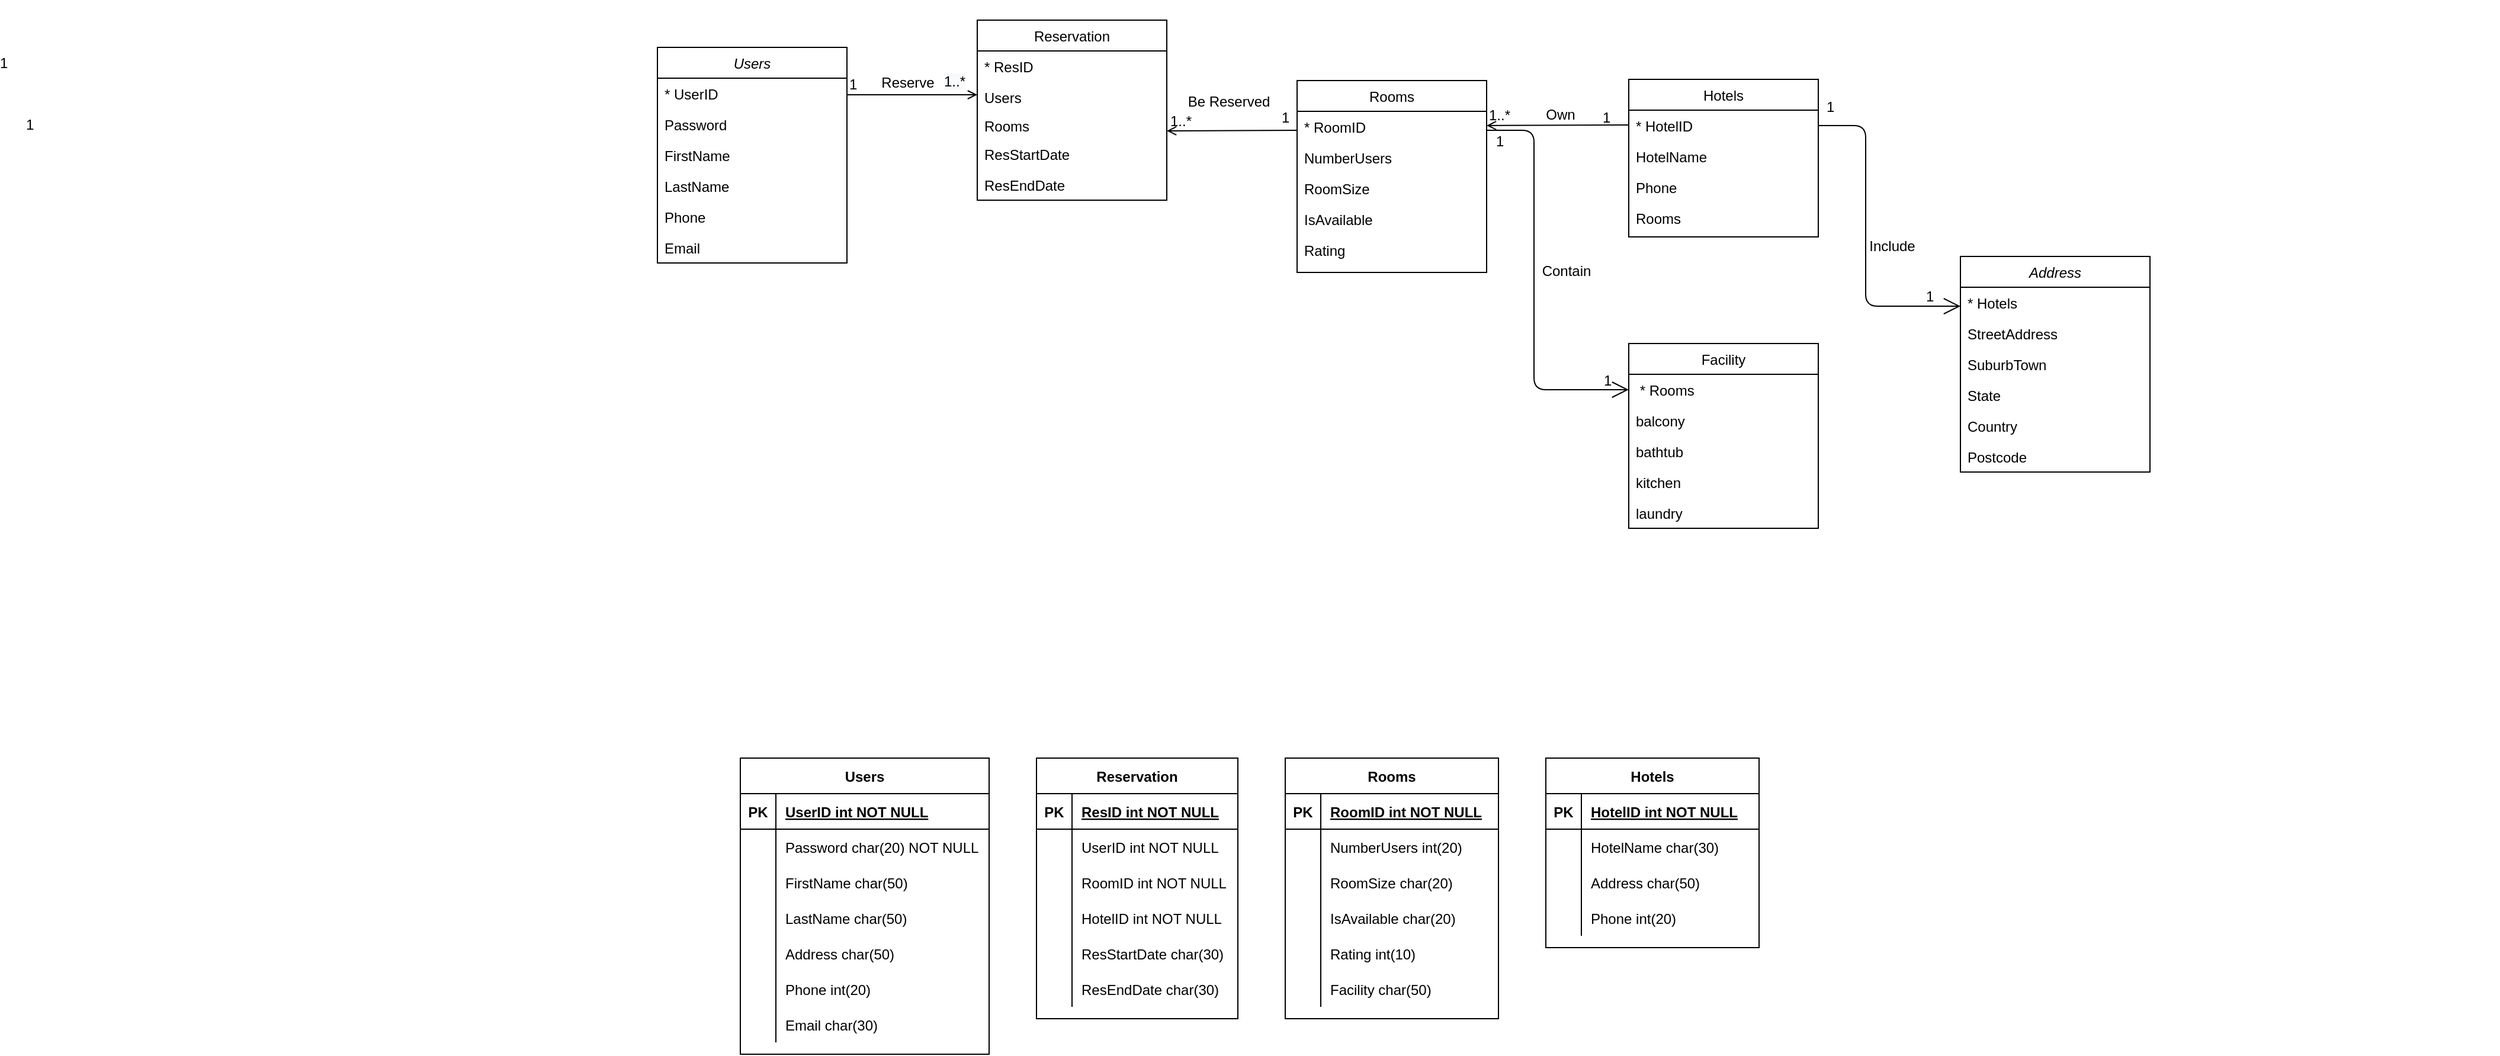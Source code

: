 <mxfile version="14.6.6" type="github">
  <diagram id="C5RBs43oDa-KdzZeNtuy" name="Page-1">
    <mxGraphModel dx="1684" dy="470" grid="1" gridSize="10" guides="1" tooltips="1" connect="1" arrows="1" fold="1" page="1" pageScale="1" pageWidth="827" pageHeight="1169" math="0" shadow="0">
      <root>
        <mxCell id="WIyWlLk6GJQsqaUBKTNV-0" />
        <mxCell id="WIyWlLk6GJQsqaUBKTNV-1" parent="WIyWlLk6GJQsqaUBKTNV-0" />
        <mxCell id="zkfFHV4jXpPFQw0GAbJ--0" value="Users" style="swimlane;fontStyle=2;align=center;verticalAlign=top;childLayout=stackLayout;horizontal=1;startSize=26;horizontalStack=0;resizeParent=1;resizeLast=0;collapsible=1;marginBottom=0;rounded=0;shadow=0;strokeWidth=1;" parent="WIyWlLk6GJQsqaUBKTNV-1" vertex="1">
          <mxGeometry x="100" y="110" width="160" height="182" as="geometry">
            <mxRectangle x="230" y="140" width="160" height="26" as="alternateBounds" />
          </mxGeometry>
        </mxCell>
        <mxCell id="zkfFHV4jXpPFQw0GAbJ--1" value="* UserID" style="text;align=left;verticalAlign=top;spacingLeft=4;spacingRight=4;overflow=hidden;rotatable=0;points=[[0,0.5],[1,0.5]];portConstraint=eastwest;" parent="zkfFHV4jXpPFQw0GAbJ--0" vertex="1">
          <mxGeometry y="26" width="160" height="26" as="geometry" />
        </mxCell>
        <mxCell id="JBIzJtHqkmHOPbMTB4zy-3" value="Password" style="text;align=left;verticalAlign=top;spacingLeft=4;spacingRight=4;overflow=hidden;rotatable=0;points=[[0,0.5],[1,0.5]];portConstraint=eastwest;rounded=0;shadow=0;html=0;" parent="zkfFHV4jXpPFQw0GAbJ--0" vertex="1">
          <mxGeometry y="52" width="160" height="26" as="geometry" />
        </mxCell>
        <mxCell id="JBIzJtHqkmHOPbMTB4zy-0" value="FirstName" style="text;align=left;verticalAlign=top;spacingLeft=4;spacingRight=4;overflow=hidden;rotatable=0;points=[[0,0.5],[1,0.5]];portConstraint=eastwest;rounded=0;shadow=0;html=0;" parent="zkfFHV4jXpPFQw0GAbJ--0" vertex="1">
          <mxGeometry y="78" width="160" height="26" as="geometry" />
        </mxCell>
        <mxCell id="JBIzJtHqkmHOPbMTB4zy-1" value="LastName" style="text;align=left;verticalAlign=top;spacingLeft=4;spacingRight=4;overflow=hidden;rotatable=0;points=[[0,0.5],[1,0.5]];portConstraint=eastwest;rounded=0;shadow=0;html=0;" parent="zkfFHV4jXpPFQw0GAbJ--0" vertex="1">
          <mxGeometry y="104" width="160" height="26" as="geometry" />
        </mxCell>
        <mxCell id="7ll0qIc1e07MQMsC1kQw-104" value="1" style="resizable=0;align=left;verticalAlign=bottom;labelBackgroundColor=none;fontSize=12;" connectable="0" vertex="1" parent="zkfFHV4jXpPFQw0GAbJ--0">
          <mxGeometry y="130" width="160" as="geometry">
            <mxPoint x="-557" y="-108" as="offset" />
          </mxGeometry>
        </mxCell>
        <mxCell id="7ll0qIc1e07MQMsC1kQw-105" value="1" style="resizable=0;align=left;verticalAlign=bottom;labelBackgroundColor=none;fontSize=12;" connectable="0" vertex="1" parent="zkfFHV4jXpPFQw0GAbJ--0">
          <mxGeometry y="130" width="160" as="geometry">
            <mxPoint x="-535" y="-56" as="offset" />
          </mxGeometry>
        </mxCell>
        <mxCell id="zkfFHV4jXpPFQw0GAbJ--2" value="Phone" style="text;align=left;verticalAlign=top;spacingLeft=4;spacingRight=4;overflow=hidden;rotatable=0;points=[[0,0.5],[1,0.5]];portConstraint=eastwest;rounded=0;shadow=0;html=0;" parent="zkfFHV4jXpPFQw0GAbJ--0" vertex="1">
          <mxGeometry y="130" width="160" height="26" as="geometry" />
        </mxCell>
        <mxCell id="zkfFHV4jXpPFQw0GAbJ--3" value="Email" style="text;align=left;verticalAlign=top;spacingLeft=4;spacingRight=4;overflow=hidden;rotatable=0;points=[[0,0.5],[1,0.5]];portConstraint=eastwest;rounded=0;shadow=0;html=0;" parent="zkfFHV4jXpPFQw0GAbJ--0" vertex="1">
          <mxGeometry y="156" width="160" height="26" as="geometry" />
        </mxCell>
        <mxCell id="zkfFHV4jXpPFQw0GAbJ--17" value="Rooms" style="swimlane;fontStyle=0;align=center;verticalAlign=top;childLayout=stackLayout;horizontal=1;startSize=26;horizontalStack=0;resizeParent=1;resizeLast=0;collapsible=1;marginBottom=0;rounded=0;shadow=0;strokeWidth=1;" parent="WIyWlLk6GJQsqaUBKTNV-1" vertex="1">
          <mxGeometry x="640" y="138" width="160" height="162" as="geometry">
            <mxRectangle x="550" y="140" width="160" height="26" as="alternateBounds" />
          </mxGeometry>
        </mxCell>
        <mxCell id="zkfFHV4jXpPFQw0GAbJ--18" value="* RoomID" style="text;align=left;verticalAlign=top;spacingLeft=4;spacingRight=4;overflow=hidden;rotatable=0;points=[[0,0.5],[1,0.5]];portConstraint=eastwest;" parent="zkfFHV4jXpPFQw0GAbJ--17" vertex="1">
          <mxGeometry y="26" width="160" height="26" as="geometry" />
        </mxCell>
        <mxCell id="zkfFHV4jXpPFQw0GAbJ--19" value="NumberUsers" style="text;align=left;verticalAlign=top;spacingLeft=4;spacingRight=4;overflow=hidden;rotatable=0;points=[[0,0.5],[1,0.5]];portConstraint=eastwest;rounded=0;shadow=0;html=0;" parent="zkfFHV4jXpPFQw0GAbJ--17" vertex="1">
          <mxGeometry y="52" width="160" height="26" as="geometry" />
        </mxCell>
        <mxCell id="zkfFHV4jXpPFQw0GAbJ--20" value="RoomSize" style="text;align=left;verticalAlign=top;spacingLeft=4;spacingRight=4;overflow=hidden;rotatable=0;points=[[0,0.5],[1,0.5]];portConstraint=eastwest;rounded=0;shadow=0;html=0;" parent="zkfFHV4jXpPFQw0GAbJ--17" vertex="1">
          <mxGeometry y="78" width="160" height="26" as="geometry" />
        </mxCell>
        <mxCell id="zkfFHV4jXpPFQw0GAbJ--22" value="IsAvailable" style="text;align=left;verticalAlign=top;spacingLeft=4;spacingRight=4;overflow=hidden;rotatable=0;points=[[0,0.5],[1,0.5]];portConstraint=eastwest;rounded=0;shadow=0;html=0;" parent="zkfFHV4jXpPFQw0GAbJ--17" vertex="1">
          <mxGeometry y="104" width="160" height="26" as="geometry" />
        </mxCell>
        <mxCell id="JBIzJtHqkmHOPbMTB4zy-9" value="Rating" style="text;align=left;verticalAlign=top;spacingLeft=4;spacingRight=4;overflow=hidden;rotatable=0;points=[[0,0.5],[1,0.5]];portConstraint=eastwest;rounded=0;shadow=0;html=0;" parent="zkfFHV4jXpPFQw0GAbJ--17" vertex="1">
          <mxGeometry y="130" width="160" height="26" as="geometry" />
        </mxCell>
        <mxCell id="JBIzJtHqkmHOPbMTB4zy-10" value="Hotels" style="swimlane;fontStyle=0;align=center;verticalAlign=top;childLayout=stackLayout;horizontal=1;startSize=26;horizontalStack=0;resizeParent=1;resizeLast=0;collapsible=1;marginBottom=0;rounded=0;shadow=0;strokeWidth=1;" parent="WIyWlLk6GJQsqaUBKTNV-1" vertex="1">
          <mxGeometry x="920" y="137" width="160" height="133" as="geometry">
            <mxRectangle x="550" y="140" width="160" height="26" as="alternateBounds" />
          </mxGeometry>
        </mxCell>
        <mxCell id="JBIzJtHqkmHOPbMTB4zy-11" value="* HotelID" style="text;align=left;verticalAlign=top;spacingLeft=4;spacingRight=4;overflow=hidden;rotatable=0;points=[[0,0.5],[1,0.5]];portConstraint=eastwest;" parent="JBIzJtHqkmHOPbMTB4zy-10" vertex="1">
          <mxGeometry y="26" width="160" height="26" as="geometry" />
        </mxCell>
        <mxCell id="JBIzJtHqkmHOPbMTB4zy-12" value="HotelName" style="text;align=left;verticalAlign=top;spacingLeft=4;spacingRight=4;overflow=hidden;rotatable=0;points=[[0,0.5],[1,0.5]];portConstraint=eastwest;rounded=0;shadow=0;html=0;" parent="JBIzJtHqkmHOPbMTB4zy-10" vertex="1">
          <mxGeometry y="52" width="160" height="26" as="geometry" />
        </mxCell>
        <mxCell id="JBIzJtHqkmHOPbMTB4zy-14" value="Phone" style="text;align=left;verticalAlign=top;spacingLeft=4;spacingRight=4;overflow=hidden;rotatable=0;points=[[0,0.5],[1,0.5]];portConstraint=eastwest;rounded=0;shadow=0;html=0;" parent="JBIzJtHqkmHOPbMTB4zy-10" vertex="1">
          <mxGeometry y="78" width="160" height="26" as="geometry" />
        </mxCell>
        <mxCell id="7ll0qIc1e07MQMsC1kQw-0" value="Rooms" style="text;align=left;verticalAlign=top;spacingLeft=4;spacingRight=4;overflow=hidden;rotatable=0;points=[[0,0.5],[1,0.5]];portConstraint=eastwest;rounded=0;shadow=0;html=0;" vertex="1" parent="JBIzJtHqkmHOPbMTB4zy-10">
          <mxGeometry y="104" width="160" height="26" as="geometry" />
        </mxCell>
        <mxCell id="JBIzJtHqkmHOPbMTB4zy-17" value="" style="endArrow=open;shadow=0;strokeWidth=1;rounded=0;endFill=1;edgeStyle=elbowEdgeStyle;elbow=vertical;" parent="WIyWlLk6GJQsqaUBKTNV-1" edge="1">
          <mxGeometry x="0.5" y="41" relative="1" as="geometry">
            <mxPoint x="920" y="175.5" as="sourcePoint" />
            <mxPoint x="800" y="176.5" as="targetPoint" />
            <mxPoint x="-40" y="32" as="offset" />
          </mxGeometry>
        </mxCell>
        <mxCell id="JBIzJtHqkmHOPbMTB4zy-20" value="1..*" style="resizable=0;align=left;verticalAlign=bottom;labelBackgroundColor=none;fontSize=12;" parent="WIyWlLk6GJQsqaUBKTNV-1" connectable="0" vertex="1">
          <mxGeometry x="800" y="176" as="geometry" />
        </mxCell>
        <mxCell id="JBIzJtHqkmHOPbMTB4zy-21" value="1" style="resizable=0;align=left;verticalAlign=bottom;labelBackgroundColor=none;fontSize=12;" parent="WIyWlLk6GJQsqaUBKTNV-1" connectable="0" vertex="1">
          <mxGeometry x="900" y="200" as="geometry">
            <mxPoint x="-4" y="-22" as="offset" />
          </mxGeometry>
        </mxCell>
        <mxCell id="JBIzJtHqkmHOPbMTB4zy-22" value="Own" style="text;html=1;resizable=0;points=[];;align=center;verticalAlign=middle;labelBackgroundColor=none;rounded=0;shadow=0;strokeWidth=1;fontSize=12;" parent="WIyWlLk6GJQsqaUBKTNV-1" vertex="1" connectable="0">
          <mxGeometry x="850" y="170" as="geometry">
            <mxPoint x="12" y="-3" as="offset" />
          </mxGeometry>
        </mxCell>
        <mxCell id="JBIzJtHqkmHOPbMTB4zy-23" value="Reservation" style="swimlane;fontStyle=0;align=center;verticalAlign=top;childLayout=stackLayout;horizontal=1;startSize=26;horizontalStack=0;resizeParent=1;resizeLast=0;collapsible=1;marginBottom=0;rounded=0;shadow=0;strokeWidth=1;" parent="WIyWlLk6GJQsqaUBKTNV-1" vertex="1">
          <mxGeometry x="370" y="87" width="160" height="152" as="geometry">
            <mxRectangle x="550" y="140" width="160" height="26" as="alternateBounds" />
          </mxGeometry>
        </mxCell>
        <mxCell id="JBIzJtHqkmHOPbMTB4zy-24" value="* ResID" style="text;align=left;verticalAlign=top;spacingLeft=4;spacingRight=4;overflow=hidden;rotatable=0;points=[[0,0.5],[1,0.5]];portConstraint=eastwest;" parent="JBIzJtHqkmHOPbMTB4zy-23" vertex="1">
          <mxGeometry y="26" width="160" height="26" as="geometry" />
        </mxCell>
        <mxCell id="JBIzJtHqkmHOPbMTB4zy-26" value="Users" style="text;align=left;verticalAlign=top;spacingLeft=4;spacingRight=4;overflow=hidden;rotatable=0;points=[[0,0.5],[1,0.5]];portConstraint=eastwest;rounded=0;shadow=0;html=0;" parent="JBIzJtHqkmHOPbMTB4zy-23" vertex="1">
          <mxGeometry y="52" width="160" height="24" as="geometry" />
        </mxCell>
        <mxCell id="JBIzJtHqkmHOPbMTB4zy-38" value="Rooms" style="text;align=left;verticalAlign=top;spacingLeft=4;spacingRight=4;overflow=hidden;rotatable=0;points=[[0,0.5],[1,0.5]];portConstraint=eastwest;rounded=0;shadow=0;html=0;" parent="JBIzJtHqkmHOPbMTB4zy-23" vertex="1">
          <mxGeometry y="76" width="160" height="24" as="geometry" />
        </mxCell>
        <mxCell id="JBIzJtHqkmHOPbMTB4zy-27" value="ResStartDate" style="text;align=left;verticalAlign=top;spacingLeft=4;spacingRight=4;overflow=hidden;rotatable=0;points=[[0,0.5],[1,0.5]];portConstraint=eastwest;rounded=0;shadow=0;html=0;" parent="JBIzJtHqkmHOPbMTB4zy-23" vertex="1">
          <mxGeometry y="100" width="160" height="26" as="geometry" />
        </mxCell>
        <mxCell id="JBIzJtHqkmHOPbMTB4zy-28" value="ResEndDate" style="text;align=left;verticalAlign=top;spacingLeft=4;spacingRight=4;overflow=hidden;rotatable=0;points=[[0,0.5],[1,0.5]];portConstraint=eastwest;rounded=0;shadow=0;html=0;" parent="JBIzJtHqkmHOPbMTB4zy-23" vertex="1">
          <mxGeometry y="126" width="160" height="26" as="geometry" />
        </mxCell>
        <mxCell id="JBIzJtHqkmHOPbMTB4zy-29" value="" style="endArrow=open;shadow=0;strokeWidth=1;rounded=0;endFill=1;edgeStyle=elbowEdgeStyle;elbow=vertical;exitX=1;exitY=0.5;exitDx=0;exitDy=0;" parent="WIyWlLk6GJQsqaUBKTNV-1" source="JBIzJtHqkmHOPbMTB4zy-1" edge="1">
          <mxGeometry x="0.5" y="41" relative="1" as="geometry">
            <mxPoint x="400" y="161.059" as="sourcePoint" />
            <mxPoint x="370" y="150" as="targetPoint" />
            <mxPoint x="-40" y="32" as="offset" />
            <Array as="points">
              <mxPoint x="320" y="150" />
              <mxPoint x="320" y="160" />
              <mxPoint x="280" y="200" />
            </Array>
          </mxGeometry>
        </mxCell>
        <mxCell id="JBIzJtHqkmHOPbMTB4zy-30" value="1" style="resizable=0;align=left;verticalAlign=bottom;labelBackgroundColor=none;fontSize=12;" parent="JBIzJtHqkmHOPbMTB4zy-29" connectable="0" vertex="1">
          <mxGeometry x="-1" relative="1" as="geometry">
            <mxPoint y="-77" as="offset" />
          </mxGeometry>
        </mxCell>
        <mxCell id="JBIzJtHqkmHOPbMTB4zy-31" value="Reserve" style="text;html=1;resizable=0;points=[];;align=center;verticalAlign=middle;labelBackgroundColor=none;rounded=0;shadow=0;strokeWidth=1;fontSize=12;" parent="JBIzJtHqkmHOPbMTB4zy-29" vertex="1" connectable="0">
          <mxGeometry x="0.5" y="49" relative="1" as="geometry">
            <mxPoint x="-13" y="39" as="offset" />
          </mxGeometry>
        </mxCell>
        <mxCell id="JBIzJtHqkmHOPbMTB4zy-34" value="" style="endArrow=open;shadow=0;strokeWidth=1;rounded=0;endFill=1;edgeStyle=elbowEdgeStyle;elbow=vertical;" parent="WIyWlLk6GJQsqaUBKTNV-1" edge="1">
          <mxGeometry x="0.5" y="41" relative="1" as="geometry">
            <mxPoint x="640" y="180" as="sourcePoint" />
            <mxPoint x="530" y="181" as="targetPoint" />
            <mxPoint x="-40" y="32" as="offset" />
          </mxGeometry>
        </mxCell>
        <mxCell id="JBIzJtHqkmHOPbMTB4zy-35" value="1" style="resizable=0;align=left;verticalAlign=bottom;labelBackgroundColor=none;fontSize=12;" parent="WIyWlLk6GJQsqaUBKTNV-1" connectable="0" vertex="1">
          <mxGeometry x="279.999" y="230.001" as="geometry">
            <mxPoint x="345" y="-52" as="offset" />
          </mxGeometry>
        </mxCell>
        <mxCell id="JBIzJtHqkmHOPbMTB4zy-37" value="1..*" style="resizable=0;align=left;verticalAlign=bottom;labelBackgroundColor=none;fontSize=12;" parent="WIyWlLk6GJQsqaUBKTNV-1" connectable="0" vertex="1">
          <mxGeometry x="540" y="310" width="160" as="geometry">
            <mxPoint x="-9" y="-129" as="offset" />
          </mxGeometry>
        </mxCell>
        <mxCell id="chgeKdV6xjUnpp4yry-1-0" value="Be Reserved" style="text;html=1;resizable=0;points=[];;align=center;verticalAlign=middle;labelBackgroundColor=none;rounded=0;shadow=0;strokeWidth=1;fontSize=12;" parent="WIyWlLk6GJQsqaUBKTNV-1" vertex="1" connectable="0">
          <mxGeometry x="600" y="70" as="geometry">
            <mxPoint x="-18" y="86" as="offset" />
          </mxGeometry>
        </mxCell>
        <mxCell id="7ll0qIc1e07MQMsC1kQw-1" value="Users" style="shape=table;startSize=30;container=1;collapsible=1;childLayout=tableLayout;fixedRows=1;rowLines=0;fontStyle=1;align=center;resizeLast=1;" vertex="1" parent="WIyWlLk6GJQsqaUBKTNV-1">
          <mxGeometry x="170" y="710" width="210" height="250" as="geometry" />
        </mxCell>
        <mxCell id="7ll0qIc1e07MQMsC1kQw-2" value="" style="shape=partialRectangle;collapsible=0;dropTarget=0;pointerEvents=0;fillColor=none;points=[[0,0.5],[1,0.5]];portConstraint=eastwest;top=0;left=0;right=0;bottom=1;" vertex="1" parent="7ll0qIc1e07MQMsC1kQw-1">
          <mxGeometry y="30" width="210" height="30" as="geometry" />
        </mxCell>
        <mxCell id="7ll0qIc1e07MQMsC1kQw-3" value="PK" style="shape=partialRectangle;overflow=hidden;connectable=0;fillColor=none;top=0;left=0;bottom=0;right=0;fontStyle=1;" vertex="1" parent="7ll0qIc1e07MQMsC1kQw-2">
          <mxGeometry width="30" height="30" as="geometry" />
        </mxCell>
        <mxCell id="7ll0qIc1e07MQMsC1kQw-4" value="UserID int NOT NULL " style="shape=partialRectangle;overflow=hidden;connectable=0;fillColor=none;top=0;left=0;bottom=0;right=0;align=left;spacingLeft=6;fontStyle=5;" vertex="1" parent="7ll0qIc1e07MQMsC1kQw-2">
          <mxGeometry x="30" width="180" height="30" as="geometry" />
        </mxCell>
        <mxCell id="7ll0qIc1e07MQMsC1kQw-5" value="" style="shape=partialRectangle;collapsible=0;dropTarget=0;pointerEvents=0;fillColor=none;points=[[0,0.5],[1,0.5]];portConstraint=eastwest;top=0;left=0;right=0;bottom=0;" vertex="1" parent="7ll0qIc1e07MQMsC1kQw-1">
          <mxGeometry y="60" width="210" height="30" as="geometry" />
        </mxCell>
        <mxCell id="7ll0qIc1e07MQMsC1kQw-6" value="" style="shape=partialRectangle;overflow=hidden;connectable=0;fillColor=none;top=0;left=0;bottom=0;right=0;" vertex="1" parent="7ll0qIc1e07MQMsC1kQw-5">
          <mxGeometry width="30" height="30" as="geometry" />
        </mxCell>
        <mxCell id="7ll0qIc1e07MQMsC1kQw-7" value="Password char(20) NOT NULL" style="shape=partialRectangle;overflow=hidden;connectable=0;fillColor=none;top=0;left=0;bottom=0;right=0;align=left;spacingLeft=6;" vertex="1" parent="7ll0qIc1e07MQMsC1kQw-5">
          <mxGeometry x="30" width="180" height="30" as="geometry" />
        </mxCell>
        <mxCell id="7ll0qIc1e07MQMsC1kQw-8" value="" style="shape=partialRectangle;collapsible=0;dropTarget=0;pointerEvents=0;fillColor=none;points=[[0,0.5],[1,0.5]];portConstraint=eastwest;top=0;left=0;right=0;bottom=0;" vertex="1" parent="7ll0qIc1e07MQMsC1kQw-1">
          <mxGeometry y="90" width="210" height="30" as="geometry" />
        </mxCell>
        <mxCell id="7ll0qIc1e07MQMsC1kQw-9" value="" style="shape=partialRectangle;overflow=hidden;connectable=0;fillColor=none;top=0;left=0;bottom=0;right=0;" vertex="1" parent="7ll0qIc1e07MQMsC1kQw-8">
          <mxGeometry width="30" height="30" as="geometry" />
        </mxCell>
        <mxCell id="7ll0qIc1e07MQMsC1kQw-10" value="FirstName char(50)" style="shape=partialRectangle;overflow=hidden;connectable=0;fillColor=none;top=0;left=0;bottom=0;right=0;align=left;spacingLeft=6;" vertex="1" parent="7ll0qIc1e07MQMsC1kQw-8">
          <mxGeometry x="30" width="180" height="30" as="geometry" />
        </mxCell>
        <mxCell id="7ll0qIc1e07MQMsC1kQw-11" value="" style="shape=partialRectangle;collapsible=0;dropTarget=0;pointerEvents=0;fillColor=none;points=[[0,0.5],[1,0.5]];portConstraint=eastwest;top=0;left=0;right=0;bottom=0;" vertex="1" parent="7ll0qIc1e07MQMsC1kQw-1">
          <mxGeometry y="120" width="210" height="30" as="geometry" />
        </mxCell>
        <mxCell id="7ll0qIc1e07MQMsC1kQw-12" value="" style="shape=partialRectangle;overflow=hidden;connectable=0;fillColor=none;top=0;left=0;bottom=0;right=0;" vertex="1" parent="7ll0qIc1e07MQMsC1kQw-11">
          <mxGeometry width="30" height="30" as="geometry" />
        </mxCell>
        <mxCell id="7ll0qIc1e07MQMsC1kQw-13" value="LastName char(50)" style="shape=partialRectangle;overflow=hidden;connectable=0;fillColor=none;top=0;left=0;bottom=0;right=0;align=left;spacingLeft=6;" vertex="1" parent="7ll0qIc1e07MQMsC1kQw-11">
          <mxGeometry x="30" width="180" height="30" as="geometry" />
        </mxCell>
        <mxCell id="7ll0qIc1e07MQMsC1kQw-14" value="" style="shape=partialRectangle;collapsible=0;dropTarget=0;pointerEvents=0;fillColor=none;points=[[0,0.5],[1,0.5]];portConstraint=eastwest;top=0;left=0;right=0;bottom=0;" vertex="1" parent="7ll0qIc1e07MQMsC1kQw-1">
          <mxGeometry y="150" width="210" height="30" as="geometry" />
        </mxCell>
        <mxCell id="7ll0qIc1e07MQMsC1kQw-15" value="" style="shape=partialRectangle;overflow=hidden;connectable=0;fillColor=none;top=0;left=0;bottom=0;right=0;" vertex="1" parent="7ll0qIc1e07MQMsC1kQw-14">
          <mxGeometry width="30" height="30" as="geometry" />
        </mxCell>
        <mxCell id="7ll0qIc1e07MQMsC1kQw-16" value="Address char(50)" style="shape=partialRectangle;overflow=hidden;connectable=0;fillColor=none;top=0;left=0;bottom=0;right=0;align=left;spacingLeft=6;" vertex="1" parent="7ll0qIc1e07MQMsC1kQw-14">
          <mxGeometry x="30" width="180" height="30" as="geometry" />
        </mxCell>
        <mxCell id="7ll0qIc1e07MQMsC1kQw-17" value="" style="shape=partialRectangle;collapsible=0;dropTarget=0;pointerEvents=0;fillColor=none;points=[[0,0.5],[1,0.5]];portConstraint=eastwest;top=0;left=0;right=0;bottom=0;" vertex="1" parent="7ll0qIc1e07MQMsC1kQw-1">
          <mxGeometry y="180" width="210" height="30" as="geometry" />
        </mxCell>
        <mxCell id="7ll0qIc1e07MQMsC1kQw-18" value="" style="shape=partialRectangle;overflow=hidden;connectable=0;fillColor=none;top=0;left=0;bottom=0;right=0;" vertex="1" parent="7ll0qIc1e07MQMsC1kQw-17">
          <mxGeometry width="30" height="30" as="geometry" />
        </mxCell>
        <mxCell id="7ll0qIc1e07MQMsC1kQw-19" value="Phone int(20)" style="shape=partialRectangle;overflow=hidden;connectable=0;fillColor=none;top=0;left=0;bottom=0;right=0;align=left;spacingLeft=6;" vertex="1" parent="7ll0qIc1e07MQMsC1kQw-17">
          <mxGeometry x="30" width="180" height="30" as="geometry" />
        </mxCell>
        <mxCell id="7ll0qIc1e07MQMsC1kQw-20" value="" style="shape=partialRectangle;collapsible=0;dropTarget=0;pointerEvents=0;fillColor=none;points=[[0,0.5],[1,0.5]];portConstraint=eastwest;top=0;left=0;right=0;bottom=0;" vertex="1" parent="7ll0qIc1e07MQMsC1kQw-1">
          <mxGeometry y="210" width="210" height="30" as="geometry" />
        </mxCell>
        <mxCell id="7ll0qIc1e07MQMsC1kQw-21" value="" style="shape=partialRectangle;overflow=hidden;connectable=0;fillColor=none;top=0;left=0;bottom=0;right=0;" vertex="1" parent="7ll0qIc1e07MQMsC1kQw-20">
          <mxGeometry width="30" height="30" as="geometry" />
        </mxCell>
        <mxCell id="7ll0qIc1e07MQMsC1kQw-22" value="Email char(30)" style="shape=partialRectangle;overflow=hidden;connectable=0;fillColor=none;top=0;left=0;bottom=0;right=0;align=left;spacingLeft=6;" vertex="1" parent="7ll0qIc1e07MQMsC1kQw-20">
          <mxGeometry x="30" width="180" height="30" as="geometry" />
        </mxCell>
        <mxCell id="7ll0qIc1e07MQMsC1kQw-23" value="Reservation" style="shape=table;startSize=30;container=1;collapsible=1;childLayout=tableLayout;fixedRows=1;rowLines=0;fontStyle=1;align=center;resizeLast=1;" vertex="1" parent="WIyWlLk6GJQsqaUBKTNV-1">
          <mxGeometry x="420" y="710" width="170" height="220" as="geometry" />
        </mxCell>
        <mxCell id="7ll0qIc1e07MQMsC1kQw-24" value="" style="shape=partialRectangle;collapsible=0;dropTarget=0;pointerEvents=0;fillColor=none;points=[[0,0.5],[1,0.5]];portConstraint=eastwest;top=0;left=0;right=0;bottom=1;" vertex="1" parent="7ll0qIc1e07MQMsC1kQw-23">
          <mxGeometry y="30" width="170" height="30" as="geometry" />
        </mxCell>
        <mxCell id="7ll0qIc1e07MQMsC1kQw-25" value="PK" style="shape=partialRectangle;overflow=hidden;connectable=0;fillColor=none;top=0;left=0;bottom=0;right=0;fontStyle=1;" vertex="1" parent="7ll0qIc1e07MQMsC1kQw-24">
          <mxGeometry width="30" height="30" as="geometry" />
        </mxCell>
        <mxCell id="7ll0qIc1e07MQMsC1kQw-26" value="ResID int NOT NULL " style="shape=partialRectangle;overflow=hidden;connectable=0;fillColor=none;top=0;left=0;bottom=0;right=0;align=left;spacingLeft=6;fontStyle=5;" vertex="1" parent="7ll0qIc1e07MQMsC1kQw-24">
          <mxGeometry x="30" width="140" height="30" as="geometry" />
        </mxCell>
        <mxCell id="7ll0qIc1e07MQMsC1kQw-27" value="" style="shape=partialRectangle;collapsible=0;dropTarget=0;pointerEvents=0;fillColor=none;points=[[0,0.5],[1,0.5]];portConstraint=eastwest;top=0;left=0;right=0;bottom=0;" vertex="1" parent="7ll0qIc1e07MQMsC1kQw-23">
          <mxGeometry y="60" width="170" height="30" as="geometry" />
        </mxCell>
        <mxCell id="7ll0qIc1e07MQMsC1kQw-28" value="" style="shape=partialRectangle;overflow=hidden;connectable=0;fillColor=none;top=0;left=0;bottom=0;right=0;" vertex="1" parent="7ll0qIc1e07MQMsC1kQw-27">
          <mxGeometry width="30" height="30" as="geometry" />
        </mxCell>
        <mxCell id="7ll0qIc1e07MQMsC1kQw-29" value="UserID int NOT NULL" style="shape=partialRectangle;overflow=hidden;connectable=0;fillColor=none;top=0;left=0;bottom=0;right=0;align=left;spacingLeft=6;" vertex="1" parent="7ll0qIc1e07MQMsC1kQw-27">
          <mxGeometry x="30" width="140" height="30" as="geometry" />
        </mxCell>
        <mxCell id="7ll0qIc1e07MQMsC1kQw-30" value="" style="shape=partialRectangle;collapsible=0;dropTarget=0;pointerEvents=0;fillColor=none;points=[[0,0.5],[1,0.5]];portConstraint=eastwest;top=0;left=0;right=0;bottom=0;" vertex="1" parent="7ll0qIc1e07MQMsC1kQw-23">
          <mxGeometry y="90" width="170" height="30" as="geometry" />
        </mxCell>
        <mxCell id="7ll0qIc1e07MQMsC1kQw-31" value="" style="shape=partialRectangle;overflow=hidden;connectable=0;fillColor=none;top=0;left=0;bottom=0;right=0;" vertex="1" parent="7ll0qIc1e07MQMsC1kQw-30">
          <mxGeometry width="30" height="30" as="geometry" />
        </mxCell>
        <mxCell id="7ll0qIc1e07MQMsC1kQw-32" value="RoomID int NOT NULL" style="shape=partialRectangle;overflow=hidden;connectable=0;fillColor=none;top=0;left=0;bottom=0;right=0;align=left;spacingLeft=6;" vertex="1" parent="7ll0qIc1e07MQMsC1kQw-30">
          <mxGeometry x="30" width="140" height="30" as="geometry" />
        </mxCell>
        <mxCell id="7ll0qIc1e07MQMsC1kQw-33" value="" style="shape=partialRectangle;collapsible=0;dropTarget=0;pointerEvents=0;fillColor=none;points=[[0,0.5],[1,0.5]];portConstraint=eastwest;top=0;left=0;right=0;bottom=0;" vertex="1" parent="7ll0qIc1e07MQMsC1kQw-23">
          <mxGeometry y="120" width="170" height="30" as="geometry" />
        </mxCell>
        <mxCell id="7ll0qIc1e07MQMsC1kQw-34" value="" style="shape=partialRectangle;overflow=hidden;connectable=0;fillColor=none;top=0;left=0;bottom=0;right=0;" vertex="1" parent="7ll0qIc1e07MQMsC1kQw-33">
          <mxGeometry width="30" height="30" as="geometry" />
        </mxCell>
        <mxCell id="7ll0qIc1e07MQMsC1kQw-35" value="HotelID int NOT NULL" style="shape=partialRectangle;overflow=hidden;connectable=0;fillColor=none;top=0;left=0;bottom=0;right=0;align=left;spacingLeft=6;" vertex="1" parent="7ll0qIc1e07MQMsC1kQw-33">
          <mxGeometry x="30" width="140" height="30" as="geometry" />
        </mxCell>
        <mxCell id="7ll0qIc1e07MQMsC1kQw-36" value="" style="shape=partialRectangle;collapsible=0;dropTarget=0;pointerEvents=0;fillColor=none;points=[[0,0.5],[1,0.5]];portConstraint=eastwest;top=0;left=0;right=0;bottom=0;" vertex="1" parent="7ll0qIc1e07MQMsC1kQw-23">
          <mxGeometry y="150" width="170" height="30" as="geometry" />
        </mxCell>
        <mxCell id="7ll0qIc1e07MQMsC1kQw-37" value="" style="shape=partialRectangle;overflow=hidden;connectable=0;fillColor=none;top=0;left=0;bottom=0;right=0;" vertex="1" parent="7ll0qIc1e07MQMsC1kQw-36">
          <mxGeometry width="30" height="30" as="geometry" />
        </mxCell>
        <mxCell id="7ll0qIc1e07MQMsC1kQw-38" value="ResStartDate char(30)" style="shape=partialRectangle;overflow=hidden;connectable=0;fillColor=none;top=0;left=0;bottom=0;right=0;align=left;spacingLeft=6;" vertex="1" parent="7ll0qIc1e07MQMsC1kQw-36">
          <mxGeometry x="30" width="140" height="30" as="geometry" />
        </mxCell>
        <mxCell id="7ll0qIc1e07MQMsC1kQw-39" value="" style="shape=partialRectangle;collapsible=0;dropTarget=0;pointerEvents=0;fillColor=none;points=[[0,0.5],[1,0.5]];portConstraint=eastwest;top=0;left=0;right=0;bottom=0;" vertex="1" parent="7ll0qIc1e07MQMsC1kQw-23">
          <mxGeometry y="180" width="170" height="30" as="geometry" />
        </mxCell>
        <mxCell id="7ll0qIc1e07MQMsC1kQw-40" value="" style="shape=partialRectangle;overflow=hidden;connectable=0;fillColor=none;top=0;left=0;bottom=0;right=0;" vertex="1" parent="7ll0qIc1e07MQMsC1kQw-39">
          <mxGeometry width="30" height="30" as="geometry" />
        </mxCell>
        <mxCell id="7ll0qIc1e07MQMsC1kQw-41" value="ResEndDate char(30)" style="shape=partialRectangle;overflow=hidden;connectable=0;fillColor=none;top=0;left=0;bottom=0;right=0;align=left;spacingLeft=6;" vertex="1" parent="7ll0qIc1e07MQMsC1kQw-39">
          <mxGeometry x="30" width="140" height="30" as="geometry" />
        </mxCell>
        <mxCell id="7ll0qIc1e07MQMsC1kQw-42" value="Rooms" style="shape=table;startSize=30;container=1;collapsible=1;childLayout=tableLayout;fixedRows=1;rowLines=0;fontStyle=1;align=center;resizeLast=1;" vertex="1" parent="WIyWlLk6GJQsqaUBKTNV-1">
          <mxGeometry x="630" y="710" width="180" height="220" as="geometry" />
        </mxCell>
        <mxCell id="7ll0qIc1e07MQMsC1kQw-43" value="" style="shape=partialRectangle;collapsible=0;dropTarget=0;pointerEvents=0;fillColor=none;points=[[0,0.5],[1,0.5]];portConstraint=eastwest;top=0;left=0;right=0;bottom=1;" vertex="1" parent="7ll0qIc1e07MQMsC1kQw-42">
          <mxGeometry y="30" width="180" height="30" as="geometry" />
        </mxCell>
        <mxCell id="7ll0qIc1e07MQMsC1kQw-44" value="PK" style="shape=partialRectangle;overflow=hidden;connectable=0;fillColor=none;top=0;left=0;bottom=0;right=0;fontStyle=1;" vertex="1" parent="7ll0qIc1e07MQMsC1kQw-43">
          <mxGeometry width="30" height="30" as="geometry" />
        </mxCell>
        <mxCell id="7ll0qIc1e07MQMsC1kQw-45" value="RoomID int NOT NULL " style="shape=partialRectangle;overflow=hidden;connectable=0;fillColor=none;top=0;left=0;bottom=0;right=0;align=left;spacingLeft=6;fontStyle=5;" vertex="1" parent="7ll0qIc1e07MQMsC1kQw-43">
          <mxGeometry x="30" width="150" height="30" as="geometry" />
        </mxCell>
        <mxCell id="7ll0qIc1e07MQMsC1kQw-46" value="" style="shape=partialRectangle;collapsible=0;dropTarget=0;pointerEvents=0;fillColor=none;points=[[0,0.5],[1,0.5]];portConstraint=eastwest;top=0;left=0;right=0;bottom=0;" vertex="1" parent="7ll0qIc1e07MQMsC1kQw-42">
          <mxGeometry y="60" width="180" height="30" as="geometry" />
        </mxCell>
        <mxCell id="7ll0qIc1e07MQMsC1kQw-47" value="" style="shape=partialRectangle;overflow=hidden;connectable=0;fillColor=none;top=0;left=0;bottom=0;right=0;" vertex="1" parent="7ll0qIc1e07MQMsC1kQw-46">
          <mxGeometry width="30" height="30" as="geometry" />
        </mxCell>
        <mxCell id="7ll0qIc1e07MQMsC1kQw-48" value="NumberUsers int(20)" style="shape=partialRectangle;overflow=hidden;connectable=0;fillColor=none;top=0;left=0;bottom=0;right=0;align=left;spacingLeft=6;" vertex="1" parent="7ll0qIc1e07MQMsC1kQw-46">
          <mxGeometry x="30" width="150" height="30" as="geometry" />
        </mxCell>
        <mxCell id="7ll0qIc1e07MQMsC1kQw-49" value="" style="shape=partialRectangle;collapsible=0;dropTarget=0;pointerEvents=0;fillColor=none;points=[[0,0.5],[1,0.5]];portConstraint=eastwest;top=0;left=0;right=0;bottom=0;" vertex="1" parent="7ll0qIc1e07MQMsC1kQw-42">
          <mxGeometry y="90" width="180" height="30" as="geometry" />
        </mxCell>
        <mxCell id="7ll0qIc1e07MQMsC1kQw-50" value="" style="shape=partialRectangle;overflow=hidden;connectable=0;fillColor=none;top=0;left=0;bottom=0;right=0;" vertex="1" parent="7ll0qIc1e07MQMsC1kQw-49">
          <mxGeometry width="30" height="30" as="geometry" />
        </mxCell>
        <mxCell id="7ll0qIc1e07MQMsC1kQw-51" value="RoomSize char(20)" style="shape=partialRectangle;overflow=hidden;connectable=0;fillColor=none;top=0;left=0;bottom=0;right=0;align=left;spacingLeft=6;" vertex="1" parent="7ll0qIc1e07MQMsC1kQw-49">
          <mxGeometry x="30" width="150" height="30" as="geometry" />
        </mxCell>
        <mxCell id="7ll0qIc1e07MQMsC1kQw-52" value="" style="shape=partialRectangle;collapsible=0;dropTarget=0;pointerEvents=0;fillColor=none;points=[[0,0.5],[1,0.5]];portConstraint=eastwest;top=0;left=0;right=0;bottom=0;" vertex="1" parent="7ll0qIc1e07MQMsC1kQw-42">
          <mxGeometry y="120" width="180" height="30" as="geometry" />
        </mxCell>
        <mxCell id="7ll0qIc1e07MQMsC1kQw-53" value="" style="shape=partialRectangle;overflow=hidden;connectable=0;fillColor=none;top=0;left=0;bottom=0;right=0;" vertex="1" parent="7ll0qIc1e07MQMsC1kQw-52">
          <mxGeometry width="30" height="30" as="geometry" />
        </mxCell>
        <mxCell id="7ll0qIc1e07MQMsC1kQw-54" value="IsAvailable char(20)" style="shape=partialRectangle;overflow=hidden;connectable=0;fillColor=none;top=0;left=0;bottom=0;right=0;align=left;spacingLeft=6;" vertex="1" parent="7ll0qIc1e07MQMsC1kQw-52">
          <mxGeometry x="30" width="150" height="30" as="geometry" />
        </mxCell>
        <mxCell id="7ll0qIc1e07MQMsC1kQw-55" value="" style="shape=partialRectangle;collapsible=0;dropTarget=0;pointerEvents=0;fillColor=none;points=[[0,0.5],[1,0.5]];portConstraint=eastwest;top=0;left=0;right=0;bottom=0;" vertex="1" parent="7ll0qIc1e07MQMsC1kQw-42">
          <mxGeometry y="150" width="180" height="30" as="geometry" />
        </mxCell>
        <mxCell id="7ll0qIc1e07MQMsC1kQw-56" value="" style="shape=partialRectangle;overflow=hidden;connectable=0;fillColor=none;top=0;left=0;bottom=0;right=0;" vertex="1" parent="7ll0qIc1e07MQMsC1kQw-55">
          <mxGeometry width="30" height="30" as="geometry" />
        </mxCell>
        <mxCell id="7ll0qIc1e07MQMsC1kQw-57" value="Rating int(10)" style="shape=partialRectangle;overflow=hidden;connectable=0;fillColor=none;top=0;left=0;bottom=0;right=0;align=left;spacingLeft=6;" vertex="1" parent="7ll0qIc1e07MQMsC1kQw-55">
          <mxGeometry x="30" width="150" height="30" as="geometry" />
        </mxCell>
        <mxCell id="7ll0qIc1e07MQMsC1kQw-58" value="" style="shape=partialRectangle;collapsible=0;dropTarget=0;pointerEvents=0;fillColor=none;points=[[0,0.5],[1,0.5]];portConstraint=eastwest;top=0;left=0;right=0;bottom=0;" vertex="1" parent="7ll0qIc1e07MQMsC1kQw-42">
          <mxGeometry y="180" width="180" height="30" as="geometry" />
        </mxCell>
        <mxCell id="7ll0qIc1e07MQMsC1kQw-59" value="" style="shape=partialRectangle;overflow=hidden;connectable=0;fillColor=none;top=0;left=0;bottom=0;right=0;" vertex="1" parent="7ll0qIc1e07MQMsC1kQw-58">
          <mxGeometry width="30" height="30" as="geometry" />
        </mxCell>
        <mxCell id="7ll0qIc1e07MQMsC1kQw-60" value="Facility char(50)" style="shape=partialRectangle;overflow=hidden;connectable=0;fillColor=none;top=0;left=0;bottom=0;right=0;align=left;spacingLeft=6;" vertex="1" parent="7ll0qIc1e07MQMsC1kQw-58">
          <mxGeometry x="30" width="150" height="30" as="geometry" />
        </mxCell>
        <mxCell id="7ll0qIc1e07MQMsC1kQw-61" value="Hotels" style="shape=table;startSize=30;container=1;collapsible=1;childLayout=tableLayout;fixedRows=1;rowLines=0;fontStyle=1;align=center;resizeLast=1;" vertex="1" parent="WIyWlLk6GJQsqaUBKTNV-1">
          <mxGeometry x="850" y="710" width="180" height="160" as="geometry" />
        </mxCell>
        <mxCell id="7ll0qIc1e07MQMsC1kQw-62" value="" style="shape=partialRectangle;collapsible=0;dropTarget=0;pointerEvents=0;fillColor=none;points=[[0,0.5],[1,0.5]];portConstraint=eastwest;top=0;left=0;right=0;bottom=1;" vertex="1" parent="7ll0qIc1e07MQMsC1kQw-61">
          <mxGeometry y="30" width="180" height="30" as="geometry" />
        </mxCell>
        <mxCell id="7ll0qIc1e07MQMsC1kQw-63" value="PK" style="shape=partialRectangle;overflow=hidden;connectable=0;fillColor=none;top=0;left=0;bottom=0;right=0;fontStyle=1;" vertex="1" parent="7ll0qIc1e07MQMsC1kQw-62">
          <mxGeometry width="30" height="30" as="geometry" />
        </mxCell>
        <mxCell id="7ll0qIc1e07MQMsC1kQw-64" value="HotelID int NOT NULL " style="shape=partialRectangle;overflow=hidden;connectable=0;fillColor=none;top=0;left=0;bottom=0;right=0;align=left;spacingLeft=6;fontStyle=5;" vertex="1" parent="7ll0qIc1e07MQMsC1kQw-62">
          <mxGeometry x="30" width="150" height="30" as="geometry" />
        </mxCell>
        <mxCell id="7ll0qIc1e07MQMsC1kQw-65" value="" style="shape=partialRectangle;collapsible=0;dropTarget=0;pointerEvents=0;fillColor=none;points=[[0,0.5],[1,0.5]];portConstraint=eastwest;top=0;left=0;right=0;bottom=0;" vertex="1" parent="7ll0qIc1e07MQMsC1kQw-61">
          <mxGeometry y="60" width="180" height="30" as="geometry" />
        </mxCell>
        <mxCell id="7ll0qIc1e07MQMsC1kQw-66" value="" style="shape=partialRectangle;overflow=hidden;connectable=0;fillColor=none;top=0;left=0;bottom=0;right=0;" vertex="1" parent="7ll0qIc1e07MQMsC1kQw-65">
          <mxGeometry width="30" height="30" as="geometry" />
        </mxCell>
        <mxCell id="7ll0qIc1e07MQMsC1kQw-67" value="HotelName char(30)" style="shape=partialRectangle;overflow=hidden;connectable=0;fillColor=none;top=0;left=0;bottom=0;right=0;align=left;spacingLeft=6;" vertex="1" parent="7ll0qIc1e07MQMsC1kQw-65">
          <mxGeometry x="30" width="150" height="30" as="geometry" />
        </mxCell>
        <mxCell id="7ll0qIc1e07MQMsC1kQw-68" value="" style="shape=partialRectangle;collapsible=0;dropTarget=0;pointerEvents=0;fillColor=none;points=[[0,0.5],[1,0.5]];portConstraint=eastwest;top=0;left=0;right=0;bottom=0;" vertex="1" parent="7ll0qIc1e07MQMsC1kQw-61">
          <mxGeometry y="90" width="180" height="30" as="geometry" />
        </mxCell>
        <mxCell id="7ll0qIc1e07MQMsC1kQw-69" value="" style="shape=partialRectangle;overflow=hidden;connectable=0;fillColor=none;top=0;left=0;bottom=0;right=0;" vertex="1" parent="7ll0qIc1e07MQMsC1kQw-68">
          <mxGeometry width="30" height="30" as="geometry" />
        </mxCell>
        <mxCell id="7ll0qIc1e07MQMsC1kQw-70" value="Address char(50)" style="shape=partialRectangle;overflow=hidden;connectable=0;fillColor=none;top=0;left=0;bottom=0;right=0;align=left;spacingLeft=6;" vertex="1" parent="7ll0qIc1e07MQMsC1kQw-68">
          <mxGeometry x="30" width="150" height="30" as="geometry" />
        </mxCell>
        <mxCell id="7ll0qIc1e07MQMsC1kQw-71" value="" style="shape=partialRectangle;collapsible=0;dropTarget=0;pointerEvents=0;fillColor=none;points=[[0,0.5],[1,0.5]];portConstraint=eastwest;top=0;left=0;right=0;bottom=0;" vertex="1" parent="7ll0qIc1e07MQMsC1kQw-61">
          <mxGeometry y="120" width="180" height="30" as="geometry" />
        </mxCell>
        <mxCell id="7ll0qIc1e07MQMsC1kQw-72" value="" style="shape=partialRectangle;overflow=hidden;connectable=0;fillColor=none;top=0;left=0;bottom=0;right=0;" vertex="1" parent="7ll0qIc1e07MQMsC1kQw-71">
          <mxGeometry width="30" height="30" as="geometry" />
        </mxCell>
        <mxCell id="7ll0qIc1e07MQMsC1kQw-73" value="Phone int(20)" style="shape=partialRectangle;overflow=hidden;connectable=0;fillColor=none;top=0;left=0;bottom=0;right=0;align=left;spacingLeft=6;" vertex="1" parent="7ll0qIc1e07MQMsC1kQw-71">
          <mxGeometry x="30" width="150" height="30" as="geometry" />
        </mxCell>
        <mxCell id="7ll0qIc1e07MQMsC1kQw-81" value="Facility" style="swimlane;fontStyle=0;align=center;verticalAlign=top;childLayout=stackLayout;horizontal=1;startSize=26;horizontalStack=0;resizeParent=1;resizeLast=0;collapsible=1;marginBottom=0;rounded=0;shadow=0;strokeWidth=1;" vertex="1" parent="WIyWlLk6GJQsqaUBKTNV-1">
          <mxGeometry x="920" y="360" width="160" height="156" as="geometry">
            <mxRectangle x="550" y="140" width="160" height="26" as="alternateBounds" />
          </mxGeometry>
        </mxCell>
        <mxCell id="7ll0qIc1e07MQMsC1kQw-82" value=" * Rooms" style="text;align=left;verticalAlign=top;spacingLeft=4;spacingRight=4;overflow=hidden;rotatable=0;points=[[0,0.5],[1,0.5]];portConstraint=eastwest;" vertex="1" parent="7ll0qIc1e07MQMsC1kQw-81">
          <mxGeometry y="26" width="160" height="26" as="geometry" />
        </mxCell>
        <mxCell id="7ll0qIc1e07MQMsC1kQw-83" value="balcony" style="text;align=left;verticalAlign=top;spacingLeft=4;spacingRight=4;overflow=hidden;rotatable=0;points=[[0,0.5],[1,0.5]];portConstraint=eastwest;rounded=0;shadow=0;html=0;" vertex="1" parent="7ll0qIc1e07MQMsC1kQw-81">
          <mxGeometry y="52" width="160" height="26" as="geometry" />
        </mxCell>
        <mxCell id="7ll0qIc1e07MQMsC1kQw-85" value="bathtub" style="text;align=left;verticalAlign=top;spacingLeft=4;spacingRight=4;overflow=hidden;rotatable=0;points=[[0,0.5],[1,0.5]];portConstraint=eastwest;rounded=0;shadow=0;html=0;" vertex="1" parent="7ll0qIc1e07MQMsC1kQw-81">
          <mxGeometry y="78" width="160" height="26" as="geometry" />
        </mxCell>
        <mxCell id="7ll0qIc1e07MQMsC1kQw-86" value="kitchen" style="text;align=left;verticalAlign=top;spacingLeft=4;spacingRight=4;overflow=hidden;rotatable=0;points=[[0,0.5],[1,0.5]];portConstraint=eastwest;rounded=0;shadow=0;html=0;" vertex="1" parent="7ll0qIc1e07MQMsC1kQw-81">
          <mxGeometry y="104" width="160" height="26" as="geometry" />
        </mxCell>
        <mxCell id="7ll0qIc1e07MQMsC1kQw-94" value="laundry" style="text;align=left;verticalAlign=top;spacingLeft=4;spacingRight=4;overflow=hidden;rotatable=0;points=[[0,0.5],[1,0.5]];portConstraint=eastwest;rounded=0;shadow=0;html=0;" vertex="1" parent="7ll0qIc1e07MQMsC1kQw-81">
          <mxGeometry y="130" width="160" height="26" as="geometry" />
        </mxCell>
        <mxCell id="7ll0qIc1e07MQMsC1kQw-90" value="" style="endArrow=open;endFill=1;endSize=12;html=1;entryX=0;entryY=0.5;entryDx=0;entryDy=0;" edge="1" parent="WIyWlLk6GJQsqaUBKTNV-1" target="7ll0qIc1e07MQMsC1kQw-82">
          <mxGeometry width="160" relative="1" as="geometry">
            <mxPoint x="800" y="180" as="sourcePoint" />
            <mxPoint x="890" y="450" as="targetPoint" />
            <Array as="points">
              <mxPoint x="840" y="180" />
              <mxPoint x="840" y="307" />
              <mxPoint x="840" y="399" />
            </Array>
          </mxGeometry>
        </mxCell>
        <mxCell id="7ll0qIc1e07MQMsC1kQw-91" value="Contain" style="text;html=1;resizable=0;points=[];;align=center;verticalAlign=middle;labelBackgroundColor=none;rounded=0;shadow=0;strokeWidth=1;fontSize=12;" vertex="1" connectable="0" parent="WIyWlLk6GJQsqaUBKTNV-1">
          <mxGeometry x="870" y="140" as="geometry">
            <mxPoint x="-3" y="159" as="offset" />
          </mxGeometry>
        </mxCell>
        <mxCell id="7ll0qIc1e07MQMsC1kQw-92" value="1" style="resizable=0;align=left;verticalAlign=bottom;labelBackgroundColor=none;fontSize=12;" connectable="0" vertex="1" parent="WIyWlLk6GJQsqaUBKTNV-1">
          <mxGeometry x="810" y="220" as="geometry">
            <mxPoint x="-4" y="-22" as="offset" />
          </mxGeometry>
        </mxCell>
        <mxCell id="7ll0qIc1e07MQMsC1kQw-93" value="1" style="resizable=0;align=left;verticalAlign=bottom;labelBackgroundColor=none;fontSize=12;" connectable="0" vertex="1" parent="WIyWlLk6GJQsqaUBKTNV-1">
          <mxGeometry x="920" y="220" as="geometry">
            <mxPoint x="-23" y="180" as="offset" />
          </mxGeometry>
        </mxCell>
        <mxCell id="7ll0qIc1e07MQMsC1kQw-119" value="Address" style="swimlane;fontStyle=2;align=center;verticalAlign=top;childLayout=stackLayout;horizontal=1;startSize=26;horizontalStack=0;resizeParent=1;resizeLast=0;collapsible=1;marginBottom=0;rounded=0;shadow=0;strokeWidth=1;" vertex="1" parent="WIyWlLk6GJQsqaUBKTNV-1">
          <mxGeometry x="1200" y="286.5" width="160" height="182" as="geometry">
            <mxRectangle x="230" y="140" width="160" height="26" as="alternateBounds" />
          </mxGeometry>
        </mxCell>
        <mxCell id="7ll0qIc1e07MQMsC1kQw-120" value="* Hotels" style="text;align=left;verticalAlign=top;spacingLeft=4;spacingRight=4;overflow=hidden;rotatable=0;points=[[0,0.5],[1,0.5]];portConstraint=eastwest;" vertex="1" parent="7ll0qIc1e07MQMsC1kQw-119">
          <mxGeometry y="26" width="160" height="26" as="geometry" />
        </mxCell>
        <mxCell id="7ll0qIc1e07MQMsC1kQw-121" value="StreetAddress" style="text;align=left;verticalAlign=top;spacingLeft=4;spacingRight=4;overflow=hidden;rotatable=0;points=[[0,0.5],[1,0.5]];portConstraint=eastwest;rounded=0;shadow=0;html=0;" vertex="1" parent="7ll0qIc1e07MQMsC1kQw-119">
          <mxGeometry y="52" width="160" height="26" as="geometry" />
        </mxCell>
        <mxCell id="7ll0qIc1e07MQMsC1kQw-122" value="SuburbTown" style="text;align=left;verticalAlign=top;spacingLeft=4;spacingRight=4;overflow=hidden;rotatable=0;points=[[0,0.5],[1,0.5]];portConstraint=eastwest;rounded=0;shadow=0;html=0;" vertex="1" parent="7ll0qIc1e07MQMsC1kQw-119">
          <mxGeometry y="78" width="160" height="26" as="geometry" />
        </mxCell>
        <mxCell id="7ll0qIc1e07MQMsC1kQw-123" value="State" style="text;align=left;verticalAlign=top;spacingLeft=4;spacingRight=4;overflow=hidden;rotatable=0;points=[[0,0.5],[1,0.5]];portConstraint=eastwest;rounded=0;shadow=0;html=0;" vertex="1" parent="7ll0qIc1e07MQMsC1kQw-119">
          <mxGeometry y="104" width="160" height="26" as="geometry" />
        </mxCell>
        <mxCell id="7ll0qIc1e07MQMsC1kQw-124" value="Country" style="text;align=left;verticalAlign=top;spacingLeft=4;spacingRight=4;overflow=hidden;rotatable=0;points=[[0,0.5],[1,0.5]];portConstraint=eastwest;rounded=0;shadow=0;html=0;" vertex="1" parent="7ll0qIc1e07MQMsC1kQw-119">
          <mxGeometry y="130" width="160" height="26" as="geometry" />
        </mxCell>
        <mxCell id="7ll0qIc1e07MQMsC1kQw-125" value="Postcode" style="text;align=left;verticalAlign=top;spacingLeft=4;spacingRight=4;overflow=hidden;rotatable=0;points=[[0,0.5],[1,0.5]];portConstraint=eastwest;rounded=0;shadow=0;html=0;" vertex="1" parent="7ll0qIc1e07MQMsC1kQw-119">
          <mxGeometry y="156" width="160" height="26" as="geometry" />
        </mxCell>
        <mxCell id="7ll0qIc1e07MQMsC1kQw-126" value="" style="endArrow=open;endFill=1;endSize=12;html=1;exitX=1;exitY=0.5;exitDx=0;exitDy=0;entryX=0;entryY=0.5;entryDx=0;entryDy=0;" edge="1" parent="WIyWlLk6GJQsqaUBKTNV-1" source="JBIzJtHqkmHOPbMTB4zy-11">
          <mxGeometry width="160" relative="1" as="geometry">
            <mxPoint x="1080" y="236.5" as="sourcePoint" />
            <mxPoint x="1200" y="328.5" as="targetPoint" />
            <Array as="points">
              <mxPoint x="1120" y="176" />
              <mxPoint x="1120" y="328.5" />
            </Array>
          </mxGeometry>
        </mxCell>
        <mxCell id="7ll0qIc1e07MQMsC1kQw-127" value="Include" style="text;html=1;resizable=0;points=[];;align=center;verticalAlign=middle;labelBackgroundColor=none;rounded=0;shadow=0;strokeWidth=1;fontSize=12;" vertex="1" connectable="0" parent="WIyWlLk6GJQsqaUBKTNV-1">
          <mxGeometry x="1160" y="191.5" as="geometry">
            <mxPoint x="-18" y="86" as="offset" />
          </mxGeometry>
        </mxCell>
        <mxCell id="7ll0qIc1e07MQMsC1kQw-128" value="1" style="resizable=0;align=left;verticalAlign=bottom;labelBackgroundColor=none;fontSize=12;" connectable="0" vertex="1" parent="WIyWlLk6GJQsqaUBKTNV-1">
          <mxGeometry x="1570" y="150" as="geometry">
            <mxPoint x="-485" y="19" as="offset" />
          </mxGeometry>
        </mxCell>
        <mxCell id="7ll0qIc1e07MQMsC1kQw-130" value="1" style="resizable=0;align=left;verticalAlign=bottom;labelBackgroundColor=none;fontSize=12;" connectable="0" vertex="1" parent="WIyWlLk6GJQsqaUBKTNV-1">
          <mxGeometry x="1654" y="310" as="geometry">
            <mxPoint x="-485" y="19" as="offset" />
          </mxGeometry>
        </mxCell>
        <mxCell id="7ll0qIc1e07MQMsC1kQw-135" value="&lt;span style=&quot;color: rgb(0, 0, 0); font-family: helvetica; font-size: 12px; font-style: normal; font-weight: 400; letter-spacing: normal; text-align: left; text-indent: 0px; text-transform: none; word-spacing: 0px; background-color: rgb(248, 249, 250); display: inline; float: none;&quot;&gt;1..*&lt;/span&gt;" style="text;whiteSpace=wrap;html=1;" vertex="1" parent="WIyWlLk6GJQsqaUBKTNV-1">
          <mxGeometry x="340" y="125" width="40" height="30" as="geometry" />
        </mxCell>
      </root>
    </mxGraphModel>
  </diagram>
</mxfile>
